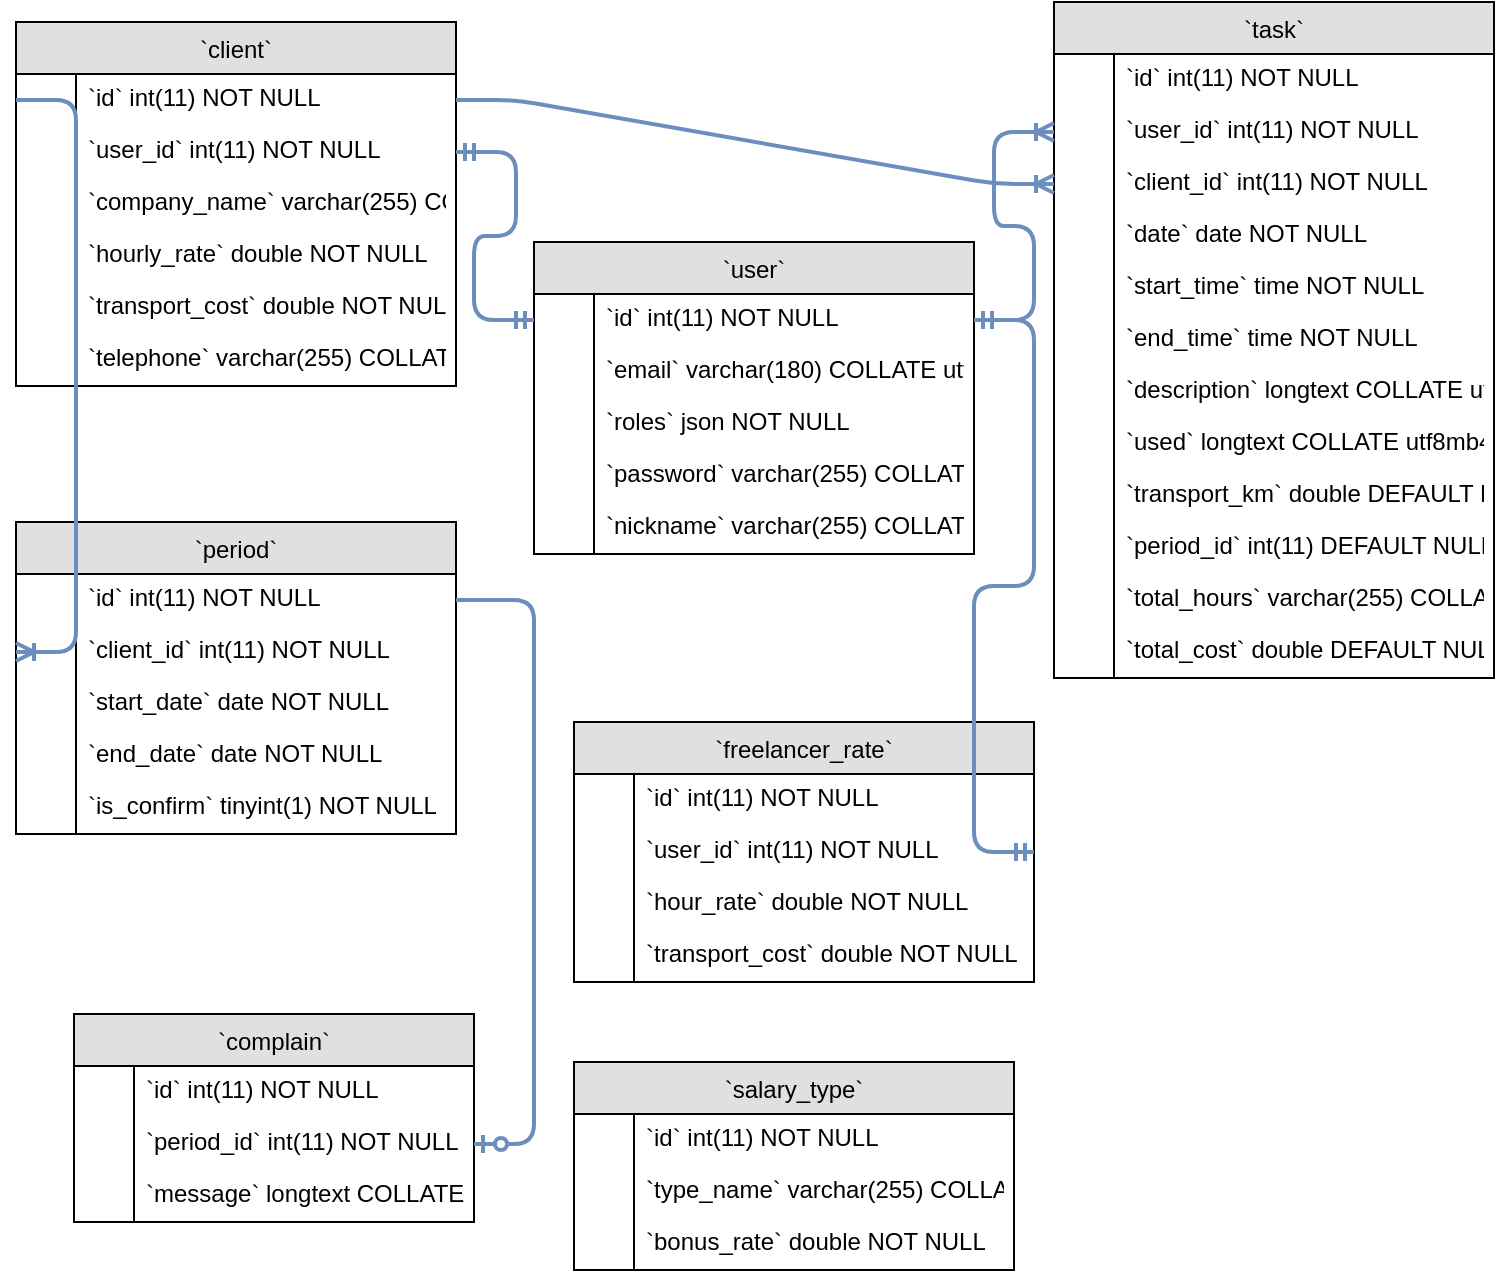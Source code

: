<mxfile version="12.4.8" type="device"><diagram id="jlaPn9Eb051bA6hSdFIF" name="Page-1"><mxGraphModel dx="942" dy="592" grid="1" gridSize="10" guides="1" tooltips="1" connect="1" arrows="1" fold="1" page="1" pageScale="1" pageWidth="827" pageHeight="1169" math="0" shadow="0"><root><mxCell id="0"/><mxCell id="1" parent="0"/><mxCell id="MClKCezD267g3njWrrIX-159" value="`client`" style="swimlane;fontStyle=0;childLayout=stackLayout;horizontal=1;startSize=26;fillColor=#e0e0e0;horizontalStack=0;resizeParent=1;resizeLast=0;collapsible=1;marginBottom=0;swimlaneFillColor=#ffffff;align=center;" parent="1" vertex="1"><mxGeometry x="41" y="50" width="220" height="182" as="geometry"/></mxCell><mxCell id="MClKCezD267g3njWrrIX-160" value="`id` int(11) NOT NULL" style="shape=partialRectangle;top=0;left=0;right=0;bottom=0;align=left;verticalAlign=top;spacingTop=-2;fillColor=none;spacingLeft=34;spacingRight=4;overflow=hidden;rotatable=0;points=[[0,0.5],[1,0.5]];portConstraint=eastwest;dropTarget=0;" parent="MClKCezD267g3njWrrIX-159" vertex="1"><mxGeometry y="26" width="220" height="26" as="geometry"/></mxCell><mxCell id="MClKCezD267g3njWrrIX-161" value="" style="shape=partialRectangle;top=0;left=0;bottom=0;fillColor=none;align=left;verticalAlign=middle;spacingLeft=4;spacingRight=4;overflow=hidden;rotatable=0;points=[];portConstraint=eastwest;part=1;" parent="MClKCezD267g3njWrrIX-160" vertex="1" connectable="0"><mxGeometry width="30" height="26" as="geometry"/></mxCell><mxCell id="MClKCezD267g3njWrrIX-162" value="`user_id` int(11) NOT NULL" style="shape=partialRectangle;top=0;left=0;right=0;bottom=0;align=left;verticalAlign=top;spacingTop=-2;fillColor=none;spacingLeft=34;spacingRight=4;overflow=hidden;rotatable=0;points=[[0,0.5],[1,0.5]];portConstraint=eastwest;dropTarget=0;" parent="MClKCezD267g3njWrrIX-159" vertex="1"><mxGeometry y="52" width="220" height="26" as="geometry"/></mxCell><mxCell id="MClKCezD267g3njWrrIX-163" value="" style="shape=partialRectangle;top=0;left=0;bottom=0;fillColor=none;align=left;verticalAlign=middle;spacingLeft=4;spacingRight=4;overflow=hidden;rotatable=0;points=[];portConstraint=eastwest;part=1;" parent="MClKCezD267g3njWrrIX-162" vertex="1" connectable="0"><mxGeometry width="30" height="26" as="geometry"/></mxCell><mxCell id="MClKCezD267g3njWrrIX-164" value="`company_name` varchar(255) COLLATE utf8mb4_unicode_ci NOT NULL" style="shape=partialRectangle;top=0;left=0;right=0;bottom=0;align=left;verticalAlign=top;spacingTop=-2;fillColor=none;spacingLeft=34;spacingRight=4;overflow=hidden;rotatable=0;points=[[0,0.5],[1,0.5]];portConstraint=eastwest;dropTarget=0;" parent="MClKCezD267g3njWrrIX-159" vertex="1"><mxGeometry y="78" width="220" height="26" as="geometry"/></mxCell><mxCell id="MClKCezD267g3njWrrIX-165" value="" style="shape=partialRectangle;top=0;left=0;bottom=0;fillColor=none;align=left;verticalAlign=middle;spacingLeft=4;spacingRight=4;overflow=hidden;rotatable=0;points=[];portConstraint=eastwest;part=1;" parent="MClKCezD267g3njWrrIX-164" vertex="1" connectable="0"><mxGeometry width="30" height="26" as="geometry"/></mxCell><mxCell id="MClKCezD267g3njWrrIX-166" value="`hourly_rate` double NOT NULL" style="shape=partialRectangle;top=0;left=0;right=0;bottom=0;align=left;verticalAlign=top;spacingTop=-2;fillColor=none;spacingLeft=34;spacingRight=4;overflow=hidden;rotatable=0;points=[[0,0.5],[1,0.5]];portConstraint=eastwest;dropTarget=0;" parent="MClKCezD267g3njWrrIX-159" vertex="1"><mxGeometry y="104" width="220" height="26" as="geometry"/></mxCell><mxCell id="MClKCezD267g3njWrrIX-167" value="" style="shape=partialRectangle;top=0;left=0;bottom=0;fillColor=none;align=left;verticalAlign=middle;spacingLeft=4;spacingRight=4;overflow=hidden;rotatable=0;points=[];portConstraint=eastwest;part=1;" parent="MClKCezD267g3njWrrIX-166" vertex="1" connectable="0"><mxGeometry width="30" height="26" as="geometry"/></mxCell><mxCell id="MClKCezD267g3njWrrIX-168" value="`transport_cost` double NOT NULL" style="shape=partialRectangle;top=0;left=0;right=0;bottom=0;align=left;verticalAlign=top;spacingTop=-2;fillColor=none;spacingLeft=34;spacingRight=4;overflow=hidden;rotatable=0;points=[[0,0.5],[1,0.5]];portConstraint=eastwest;dropTarget=0;" parent="MClKCezD267g3njWrrIX-159" vertex="1"><mxGeometry y="130" width="220" height="26" as="geometry"/></mxCell><mxCell id="MClKCezD267g3njWrrIX-169" value="" style="shape=partialRectangle;top=0;left=0;bottom=0;fillColor=none;align=left;verticalAlign=middle;spacingLeft=4;spacingRight=4;overflow=hidden;rotatable=0;points=[];portConstraint=eastwest;part=1;" parent="MClKCezD267g3njWrrIX-168" vertex="1" connectable="0"><mxGeometry width="30" height="26" as="geometry"/></mxCell><mxCell id="MClKCezD267g3njWrrIX-170" value="`telephone` varchar(255) COLLATE utf8mb4_unicode_ci DEFAULT NULL" style="shape=partialRectangle;top=0;left=0;right=0;bottom=0;align=left;verticalAlign=top;spacingTop=-2;fillColor=none;spacingLeft=34;spacingRight=4;overflow=hidden;rotatable=0;points=[[0,0.5],[1,0.5]];portConstraint=eastwest;dropTarget=0;" parent="MClKCezD267g3njWrrIX-159" vertex="1"><mxGeometry y="156" width="220" height="26" as="geometry"/></mxCell><mxCell id="MClKCezD267g3njWrrIX-171" value="" style="shape=partialRectangle;top=0;left=0;bottom=0;fillColor=none;align=left;verticalAlign=middle;spacingLeft=4;spacingRight=4;overflow=hidden;rotatable=0;points=[];portConstraint=eastwest;part=1;" parent="MClKCezD267g3njWrrIX-170" vertex="1" connectable="0"><mxGeometry width="30" height="26" as="geometry"/></mxCell><mxCell id="MClKCezD267g3njWrrIX-172" value="`complain`" style="swimlane;fontStyle=0;childLayout=stackLayout;horizontal=1;startSize=26;fillColor=#e0e0e0;horizontalStack=0;resizeParent=1;resizeLast=0;collapsible=1;marginBottom=0;swimlaneFillColor=#ffffff;align=center;" parent="1" vertex="1"><mxGeometry x="70" y="546" width="200" height="104" as="geometry"/></mxCell><mxCell id="MClKCezD267g3njWrrIX-173" value="`id` int(11) NOT NULL" style="shape=partialRectangle;top=0;left=0;right=0;bottom=0;align=left;verticalAlign=top;spacingTop=-2;fillColor=none;spacingLeft=34;spacingRight=4;overflow=hidden;rotatable=0;points=[[0,0.5],[1,0.5]];portConstraint=eastwest;dropTarget=0;" parent="MClKCezD267g3njWrrIX-172" vertex="1"><mxGeometry y="26" width="200" height="26" as="geometry"/></mxCell><mxCell id="MClKCezD267g3njWrrIX-174" value="" style="shape=partialRectangle;top=0;left=0;bottom=0;fillColor=none;align=left;verticalAlign=middle;spacingLeft=4;spacingRight=4;overflow=hidden;rotatable=0;points=[];portConstraint=eastwest;part=1;" parent="MClKCezD267g3njWrrIX-173" vertex="1" connectable="0"><mxGeometry width="30" height="26" as="geometry"/></mxCell><mxCell id="MClKCezD267g3njWrrIX-175" value="`period_id` int(11) NOT NULL" style="shape=partialRectangle;top=0;left=0;right=0;bottom=0;align=left;verticalAlign=top;spacingTop=-2;fillColor=none;spacingLeft=34;spacingRight=4;overflow=hidden;rotatable=0;points=[[0,0.5],[1,0.5]];portConstraint=eastwest;dropTarget=0;" parent="MClKCezD267g3njWrrIX-172" vertex="1"><mxGeometry y="52" width="200" height="26" as="geometry"/></mxCell><mxCell id="MClKCezD267g3njWrrIX-176" value="" style="shape=partialRectangle;top=0;left=0;bottom=0;fillColor=none;align=left;verticalAlign=middle;spacingLeft=4;spacingRight=4;overflow=hidden;rotatable=0;points=[];portConstraint=eastwest;part=1;" parent="MClKCezD267g3njWrrIX-175" vertex="1" connectable="0"><mxGeometry width="30" height="26" as="geometry"/></mxCell><mxCell id="MClKCezD267g3njWrrIX-177" value="`message` longtext COLLATE utf8mb4_unicode_ci NOT NULL" style="shape=partialRectangle;top=0;left=0;right=0;bottom=0;align=left;verticalAlign=top;spacingTop=-2;fillColor=none;spacingLeft=34;spacingRight=4;overflow=hidden;rotatable=0;points=[[0,0.5],[1,0.5]];portConstraint=eastwest;dropTarget=0;" parent="MClKCezD267g3njWrrIX-172" vertex="1"><mxGeometry y="78" width="200" height="26" as="geometry"/></mxCell><mxCell id="MClKCezD267g3njWrrIX-178" value="" style="shape=partialRectangle;top=0;left=0;bottom=0;fillColor=none;align=left;verticalAlign=middle;spacingLeft=4;spacingRight=4;overflow=hidden;rotatable=0;points=[];portConstraint=eastwest;part=1;" parent="MClKCezD267g3njWrrIX-177" vertex="1" connectable="0"><mxGeometry width="30" height="26" as="geometry"/></mxCell><mxCell id="MClKCezD267g3njWrrIX-179" value="`freelancer_rate`" style="swimlane;fontStyle=0;childLayout=stackLayout;horizontal=1;startSize=26;fillColor=#e0e0e0;horizontalStack=0;resizeParent=1;resizeLast=0;collapsible=1;marginBottom=0;swimlaneFillColor=#ffffff;align=center;" parent="1" vertex="1"><mxGeometry x="320" y="400" width="230" height="130" as="geometry"/></mxCell><mxCell id="MClKCezD267g3njWrrIX-180" value="`id` int(11) NOT NULL" style="shape=partialRectangle;top=0;left=0;right=0;bottom=0;align=left;verticalAlign=top;spacingTop=-2;fillColor=none;spacingLeft=34;spacingRight=4;overflow=hidden;rotatable=0;points=[[0,0.5],[1,0.5]];portConstraint=eastwest;dropTarget=0;" parent="MClKCezD267g3njWrrIX-179" vertex="1"><mxGeometry y="26" width="230" height="26" as="geometry"/></mxCell><mxCell id="MClKCezD267g3njWrrIX-181" value="" style="shape=partialRectangle;top=0;left=0;bottom=0;fillColor=none;align=left;verticalAlign=middle;spacingLeft=4;spacingRight=4;overflow=hidden;rotatable=0;points=[];portConstraint=eastwest;part=1;" parent="MClKCezD267g3njWrrIX-180" vertex="1" connectable="0"><mxGeometry width="30" height="26" as="geometry"/></mxCell><mxCell id="MClKCezD267g3njWrrIX-182" value="`user_id` int(11) NOT NULL" style="shape=partialRectangle;top=0;left=0;right=0;bottom=0;align=left;verticalAlign=top;spacingTop=-2;fillColor=none;spacingLeft=34;spacingRight=4;overflow=hidden;rotatable=0;points=[[0,0.5],[1,0.5]];portConstraint=eastwest;dropTarget=0;" parent="MClKCezD267g3njWrrIX-179" vertex="1"><mxGeometry y="52" width="230" height="26" as="geometry"/></mxCell><mxCell id="MClKCezD267g3njWrrIX-183" value="" style="shape=partialRectangle;top=0;left=0;bottom=0;fillColor=none;align=left;verticalAlign=middle;spacingLeft=4;spacingRight=4;overflow=hidden;rotatable=0;points=[];portConstraint=eastwest;part=1;" parent="MClKCezD267g3njWrrIX-182" vertex="1" connectable="0"><mxGeometry width="30" height="26" as="geometry"/></mxCell><mxCell id="MClKCezD267g3njWrrIX-184" value="`hour_rate` double NOT NULL" style="shape=partialRectangle;top=0;left=0;right=0;bottom=0;align=left;verticalAlign=top;spacingTop=-2;fillColor=none;spacingLeft=34;spacingRight=4;overflow=hidden;rotatable=0;points=[[0,0.5],[1,0.5]];portConstraint=eastwest;dropTarget=0;" parent="MClKCezD267g3njWrrIX-179" vertex="1"><mxGeometry y="78" width="230" height="26" as="geometry"/></mxCell><mxCell id="MClKCezD267g3njWrrIX-185" value="" style="shape=partialRectangle;top=0;left=0;bottom=0;fillColor=none;align=left;verticalAlign=middle;spacingLeft=4;spacingRight=4;overflow=hidden;rotatable=0;points=[];portConstraint=eastwest;part=1;" parent="MClKCezD267g3njWrrIX-184" vertex="1" connectable="0"><mxGeometry width="30" height="26" as="geometry"/></mxCell><mxCell id="MClKCezD267g3njWrrIX-186" value="`transport_cost` double NOT NULL" style="shape=partialRectangle;top=0;left=0;right=0;bottom=0;align=left;verticalAlign=top;spacingTop=-2;fillColor=none;spacingLeft=34;spacingRight=4;overflow=hidden;rotatable=0;points=[[0,0.5],[1,0.5]];portConstraint=eastwest;dropTarget=0;" parent="MClKCezD267g3njWrrIX-179" vertex="1"><mxGeometry y="104" width="230" height="26" as="geometry"/></mxCell><mxCell id="MClKCezD267g3njWrrIX-187" value="" style="shape=partialRectangle;top=0;left=0;bottom=0;fillColor=none;align=left;verticalAlign=middle;spacingLeft=4;spacingRight=4;overflow=hidden;rotatable=0;points=[];portConstraint=eastwest;part=1;" parent="MClKCezD267g3njWrrIX-186" vertex="1" connectable="0"><mxGeometry width="30" height="26" as="geometry"/></mxCell><mxCell id="MClKCezD267g3njWrrIX-193" value="`period`" style="swimlane;fontStyle=0;childLayout=stackLayout;horizontal=1;startSize=26;fillColor=#e0e0e0;horizontalStack=0;resizeParent=1;resizeLast=0;collapsible=1;marginBottom=0;swimlaneFillColor=#ffffff;align=center;" parent="1" vertex="1"><mxGeometry x="41" y="300" width="220" height="156" as="geometry"/></mxCell><mxCell id="MClKCezD267g3njWrrIX-194" value="`id` int(11) NOT NULL" style="shape=partialRectangle;top=0;left=0;right=0;bottom=0;align=left;verticalAlign=top;spacingTop=-2;fillColor=none;spacingLeft=34;spacingRight=4;overflow=hidden;rotatable=0;points=[[0,0.5],[1,0.5]];portConstraint=eastwest;dropTarget=0;" parent="MClKCezD267g3njWrrIX-193" vertex="1"><mxGeometry y="26" width="220" height="26" as="geometry"/></mxCell><mxCell id="MClKCezD267g3njWrrIX-195" value="" style="shape=partialRectangle;top=0;left=0;bottom=0;fillColor=none;align=left;verticalAlign=middle;spacingLeft=4;spacingRight=4;overflow=hidden;rotatable=0;points=[];portConstraint=eastwest;part=1;" parent="MClKCezD267g3njWrrIX-194" vertex="1" connectable="0"><mxGeometry width="30" height="26" as="geometry"/></mxCell><mxCell id="MClKCezD267g3njWrrIX-196" value="`client_id` int(11) NOT NULL" style="shape=partialRectangle;top=0;left=0;right=0;bottom=0;align=left;verticalAlign=top;spacingTop=-2;fillColor=none;spacingLeft=34;spacingRight=4;overflow=hidden;rotatable=0;points=[[0,0.5],[1,0.5]];portConstraint=eastwest;dropTarget=0;" parent="MClKCezD267g3njWrrIX-193" vertex="1"><mxGeometry y="52" width="220" height="26" as="geometry"/></mxCell><mxCell id="MClKCezD267g3njWrrIX-197" value="" style="shape=partialRectangle;top=0;left=0;bottom=0;fillColor=none;align=left;verticalAlign=middle;spacingLeft=4;spacingRight=4;overflow=hidden;rotatable=0;points=[];portConstraint=eastwest;part=1;" parent="MClKCezD267g3njWrrIX-196" vertex="1" connectable="0"><mxGeometry width="30" height="26" as="geometry"/></mxCell><mxCell id="MClKCezD267g3njWrrIX-198" value="`start_date` date NOT NULL" style="shape=partialRectangle;top=0;left=0;right=0;bottom=0;align=left;verticalAlign=top;spacingTop=-2;fillColor=none;spacingLeft=34;spacingRight=4;overflow=hidden;rotatable=0;points=[[0,0.5],[1,0.5]];portConstraint=eastwest;dropTarget=0;" parent="MClKCezD267g3njWrrIX-193" vertex="1"><mxGeometry y="78" width="220" height="26" as="geometry"/></mxCell><mxCell id="MClKCezD267g3njWrrIX-199" value="" style="shape=partialRectangle;top=0;left=0;bottom=0;fillColor=none;align=left;verticalAlign=middle;spacingLeft=4;spacingRight=4;overflow=hidden;rotatable=0;points=[];portConstraint=eastwest;part=1;" parent="MClKCezD267g3njWrrIX-198" vertex="1" connectable="0"><mxGeometry width="30" height="26" as="geometry"/></mxCell><mxCell id="MClKCezD267g3njWrrIX-200" value="`end_date` date NOT NULL" style="shape=partialRectangle;top=0;left=0;right=0;bottom=0;align=left;verticalAlign=top;spacingTop=-2;fillColor=none;spacingLeft=34;spacingRight=4;overflow=hidden;rotatable=0;points=[[0,0.5],[1,0.5]];portConstraint=eastwest;dropTarget=0;" parent="MClKCezD267g3njWrrIX-193" vertex="1"><mxGeometry y="104" width="220" height="26" as="geometry"/></mxCell><mxCell id="MClKCezD267g3njWrrIX-201" value="" style="shape=partialRectangle;top=0;left=0;bottom=0;fillColor=none;align=left;verticalAlign=middle;spacingLeft=4;spacingRight=4;overflow=hidden;rotatable=0;points=[];portConstraint=eastwest;part=1;" parent="MClKCezD267g3njWrrIX-200" vertex="1" connectable="0"><mxGeometry width="30" height="26" as="geometry"/></mxCell><mxCell id="MClKCezD267g3njWrrIX-202" value="`is_confirm` tinyint(1) NOT NULL" style="shape=partialRectangle;top=0;left=0;right=0;bottom=0;align=left;verticalAlign=top;spacingTop=-2;fillColor=none;spacingLeft=34;spacingRight=4;overflow=hidden;rotatable=0;points=[[0,0.5],[1,0.5]];portConstraint=eastwest;dropTarget=0;" parent="MClKCezD267g3njWrrIX-193" vertex="1"><mxGeometry y="130" width="220" height="26" as="geometry"/></mxCell><mxCell id="MClKCezD267g3njWrrIX-203" value="" style="shape=partialRectangle;top=0;left=0;bottom=0;fillColor=none;align=left;verticalAlign=middle;spacingLeft=4;spacingRight=4;overflow=hidden;rotatable=0;points=[];portConstraint=eastwest;part=1;" parent="MClKCezD267g3njWrrIX-202" vertex="1" connectable="0"><mxGeometry width="30" height="26" as="geometry"/></mxCell><mxCell id="MClKCezD267g3njWrrIX-204" value="`salary_type`" style="swimlane;fontStyle=0;childLayout=stackLayout;horizontal=1;startSize=26;fillColor=#e0e0e0;horizontalStack=0;resizeParent=1;resizeLast=0;collapsible=1;marginBottom=0;swimlaneFillColor=#ffffff;align=center;" parent="1" vertex="1"><mxGeometry x="320" y="570" width="220" height="104" as="geometry"/></mxCell><mxCell id="MClKCezD267g3njWrrIX-205" value="`id` int(11) NOT NULL" style="shape=partialRectangle;top=0;left=0;right=0;bottom=0;align=left;verticalAlign=top;spacingTop=-2;fillColor=none;spacingLeft=34;spacingRight=4;overflow=hidden;rotatable=0;points=[[0,0.5],[1,0.5]];portConstraint=eastwest;dropTarget=0;" parent="MClKCezD267g3njWrrIX-204" vertex="1"><mxGeometry y="26" width="220" height="26" as="geometry"/></mxCell><mxCell id="MClKCezD267g3njWrrIX-206" value="" style="shape=partialRectangle;top=0;left=0;bottom=0;fillColor=none;align=left;verticalAlign=middle;spacingLeft=4;spacingRight=4;overflow=hidden;rotatable=0;points=[];portConstraint=eastwest;part=1;" parent="MClKCezD267g3njWrrIX-205" vertex="1" connectable="0"><mxGeometry width="30" height="26" as="geometry"/></mxCell><mxCell id="MClKCezD267g3njWrrIX-207" value="`type_name` varchar(255) COLLATE utf8mb4_unicode_ci NOT NULL" style="shape=partialRectangle;top=0;left=0;right=0;bottom=0;align=left;verticalAlign=top;spacingTop=-2;fillColor=none;spacingLeft=34;spacingRight=4;overflow=hidden;rotatable=0;points=[[0,0.5],[1,0.5]];portConstraint=eastwest;dropTarget=0;" parent="MClKCezD267g3njWrrIX-204" vertex="1"><mxGeometry y="52" width="220" height="26" as="geometry"/></mxCell><mxCell id="MClKCezD267g3njWrrIX-208" value="" style="shape=partialRectangle;top=0;left=0;bottom=0;fillColor=none;align=left;verticalAlign=middle;spacingLeft=4;spacingRight=4;overflow=hidden;rotatable=0;points=[];portConstraint=eastwest;part=1;" parent="MClKCezD267g3njWrrIX-207" vertex="1" connectable="0"><mxGeometry width="30" height="26" as="geometry"/></mxCell><mxCell id="MClKCezD267g3njWrrIX-209" value="`bonus_rate` double NOT NULL" style="shape=partialRectangle;top=0;left=0;right=0;bottom=0;align=left;verticalAlign=top;spacingTop=-2;fillColor=none;spacingLeft=34;spacingRight=4;overflow=hidden;rotatable=0;points=[[0,0.5],[1,0.5]];portConstraint=eastwest;dropTarget=0;" parent="MClKCezD267g3njWrrIX-204" vertex="1"><mxGeometry y="78" width="220" height="26" as="geometry"/></mxCell><mxCell id="MClKCezD267g3njWrrIX-210" value="" style="shape=partialRectangle;top=0;left=0;bottom=0;fillColor=none;align=left;verticalAlign=middle;spacingLeft=4;spacingRight=4;overflow=hidden;rotatable=0;points=[];portConstraint=eastwest;part=1;" parent="MClKCezD267g3njWrrIX-209" vertex="1" connectable="0"><mxGeometry width="30" height="26" as="geometry"/></mxCell><mxCell id="MClKCezD267g3njWrrIX-211" value="`task`" style="swimlane;fontStyle=0;childLayout=stackLayout;horizontal=1;startSize=26;fillColor=#e0e0e0;horizontalStack=0;resizeParent=1;resizeLast=0;collapsible=1;marginBottom=0;swimlaneFillColor=#ffffff;align=center;" parent="1" vertex="1"><mxGeometry x="560" y="40" width="220" height="338" as="geometry"/></mxCell><mxCell id="MClKCezD267g3njWrrIX-212" value="`id` int(11) NOT NULL" style="shape=partialRectangle;top=0;left=0;right=0;bottom=0;align=left;verticalAlign=top;spacingTop=-2;fillColor=none;spacingLeft=34;spacingRight=4;overflow=hidden;rotatable=0;points=[[0,0.5],[1,0.5]];portConstraint=eastwest;dropTarget=0;" parent="MClKCezD267g3njWrrIX-211" vertex="1"><mxGeometry y="26" width="220" height="26" as="geometry"/></mxCell><mxCell id="MClKCezD267g3njWrrIX-213" value="" style="shape=partialRectangle;top=0;left=0;bottom=0;fillColor=none;align=left;verticalAlign=middle;spacingLeft=4;spacingRight=4;overflow=hidden;rotatable=0;points=[];portConstraint=eastwest;part=1;" parent="MClKCezD267g3njWrrIX-212" vertex="1" connectable="0"><mxGeometry width="30" height="26" as="geometry"/></mxCell><mxCell id="MClKCezD267g3njWrrIX-214" value="`user_id` int(11) NOT NULL" style="shape=partialRectangle;top=0;left=0;right=0;bottom=0;align=left;verticalAlign=top;spacingTop=-2;fillColor=none;spacingLeft=34;spacingRight=4;overflow=hidden;rotatable=0;points=[[0,0.5],[1,0.5]];portConstraint=eastwest;dropTarget=0;" parent="MClKCezD267g3njWrrIX-211" vertex="1"><mxGeometry y="52" width="220" height="26" as="geometry"/></mxCell><mxCell id="MClKCezD267g3njWrrIX-215" value="" style="shape=partialRectangle;top=0;left=0;bottom=0;fillColor=none;align=left;verticalAlign=middle;spacingLeft=4;spacingRight=4;overflow=hidden;rotatable=0;points=[];portConstraint=eastwest;part=1;" parent="MClKCezD267g3njWrrIX-214" vertex="1" connectable="0"><mxGeometry width="30" height="26" as="geometry"/></mxCell><mxCell id="MClKCezD267g3njWrrIX-216" value="`client_id` int(11) NOT NULL" style="shape=partialRectangle;top=0;left=0;right=0;bottom=0;align=left;verticalAlign=top;spacingTop=-2;fillColor=none;spacingLeft=34;spacingRight=4;overflow=hidden;rotatable=0;points=[[0,0.5],[1,0.5]];portConstraint=eastwest;dropTarget=0;" parent="MClKCezD267g3njWrrIX-211" vertex="1"><mxGeometry y="78" width="220" height="26" as="geometry"/></mxCell><mxCell id="MClKCezD267g3njWrrIX-217" value="" style="shape=partialRectangle;top=0;left=0;bottom=0;fillColor=none;align=left;verticalAlign=middle;spacingLeft=4;spacingRight=4;overflow=hidden;rotatable=0;points=[];portConstraint=eastwest;part=1;" parent="MClKCezD267g3njWrrIX-216" vertex="1" connectable="0"><mxGeometry width="30" height="26" as="geometry"/></mxCell><mxCell id="MClKCezD267g3njWrrIX-218" value="`date` date NOT NULL" style="shape=partialRectangle;top=0;left=0;right=0;bottom=0;align=left;verticalAlign=top;spacingTop=-2;fillColor=none;spacingLeft=34;spacingRight=4;overflow=hidden;rotatable=0;points=[[0,0.5],[1,0.5]];portConstraint=eastwest;dropTarget=0;" parent="MClKCezD267g3njWrrIX-211" vertex="1"><mxGeometry y="104" width="220" height="26" as="geometry"/></mxCell><mxCell id="MClKCezD267g3njWrrIX-219" value="" style="shape=partialRectangle;top=0;left=0;bottom=0;fillColor=none;align=left;verticalAlign=middle;spacingLeft=4;spacingRight=4;overflow=hidden;rotatable=0;points=[];portConstraint=eastwest;part=1;" parent="MClKCezD267g3njWrrIX-218" vertex="1" connectable="0"><mxGeometry width="30" height="26" as="geometry"/></mxCell><mxCell id="MClKCezD267g3njWrrIX-220" value="`start_time` time NOT NULL" style="shape=partialRectangle;top=0;left=0;right=0;bottom=0;align=left;verticalAlign=top;spacingTop=-2;fillColor=none;spacingLeft=34;spacingRight=4;overflow=hidden;rotatable=0;points=[[0,0.5],[1,0.5]];portConstraint=eastwest;dropTarget=0;" parent="MClKCezD267g3njWrrIX-211" vertex="1"><mxGeometry y="130" width="220" height="26" as="geometry"/></mxCell><mxCell id="MClKCezD267g3njWrrIX-221" value="" style="shape=partialRectangle;top=0;left=0;bottom=0;fillColor=none;align=left;verticalAlign=middle;spacingLeft=4;spacingRight=4;overflow=hidden;rotatable=0;points=[];portConstraint=eastwest;part=1;" parent="MClKCezD267g3njWrrIX-220" vertex="1" connectable="0"><mxGeometry width="30" height="26" as="geometry"/></mxCell><mxCell id="MClKCezD267g3njWrrIX-222" value="`end_time` time NOT NULL" style="shape=partialRectangle;top=0;left=0;right=0;bottom=0;align=left;verticalAlign=top;spacingTop=-2;fillColor=none;spacingLeft=34;spacingRight=4;overflow=hidden;rotatable=0;points=[[0,0.5],[1,0.5]];portConstraint=eastwest;dropTarget=0;" parent="MClKCezD267g3njWrrIX-211" vertex="1"><mxGeometry y="156" width="220" height="26" as="geometry"/></mxCell><mxCell id="MClKCezD267g3njWrrIX-223" value="" style="shape=partialRectangle;top=0;left=0;bottom=0;fillColor=none;align=left;verticalAlign=middle;spacingLeft=4;spacingRight=4;overflow=hidden;rotatable=0;points=[];portConstraint=eastwest;part=1;" parent="MClKCezD267g3njWrrIX-222" vertex="1" connectable="0"><mxGeometry width="30" height="26" as="geometry"/></mxCell><mxCell id="MClKCezD267g3njWrrIX-224" value="`description` longtext COLLATE utf8mb4_unicode_ci NOT NULL" style="shape=partialRectangle;top=0;left=0;right=0;bottom=0;align=left;verticalAlign=top;spacingTop=-2;fillColor=none;spacingLeft=34;spacingRight=4;overflow=hidden;rotatable=0;points=[[0,0.5],[1,0.5]];portConstraint=eastwest;dropTarget=0;" parent="MClKCezD267g3njWrrIX-211" vertex="1"><mxGeometry y="182" width="220" height="26" as="geometry"/></mxCell><mxCell id="MClKCezD267g3njWrrIX-225" value="" style="shape=partialRectangle;top=0;left=0;bottom=0;fillColor=none;align=left;verticalAlign=middle;spacingLeft=4;spacingRight=4;overflow=hidden;rotatable=0;points=[];portConstraint=eastwest;part=1;" parent="MClKCezD267g3njWrrIX-224" vertex="1" connectable="0"><mxGeometry width="30" height="26" as="geometry"/></mxCell><mxCell id="MClKCezD267g3njWrrIX-226" value="`used` longtext COLLATE utf8mb4_unicode_ci" style="shape=partialRectangle;top=0;left=0;right=0;bottom=0;align=left;verticalAlign=top;spacingTop=-2;fillColor=none;spacingLeft=34;spacingRight=4;overflow=hidden;rotatable=0;points=[[0,0.5],[1,0.5]];portConstraint=eastwest;dropTarget=0;" parent="MClKCezD267g3njWrrIX-211" vertex="1"><mxGeometry y="208" width="220" height="26" as="geometry"/></mxCell><mxCell id="MClKCezD267g3njWrrIX-227" value="" style="shape=partialRectangle;top=0;left=0;bottom=0;fillColor=none;align=left;verticalAlign=middle;spacingLeft=4;spacingRight=4;overflow=hidden;rotatable=0;points=[];portConstraint=eastwest;part=1;" parent="MClKCezD267g3njWrrIX-226" vertex="1" connectable="0"><mxGeometry width="30" height="26" as="geometry"/></mxCell><mxCell id="MClKCezD267g3njWrrIX-228" value="`transport_km` double DEFAULT NULL" style="shape=partialRectangle;top=0;left=0;right=0;bottom=0;align=left;verticalAlign=top;spacingTop=-2;fillColor=none;spacingLeft=34;spacingRight=4;overflow=hidden;rotatable=0;points=[[0,0.5],[1,0.5]];portConstraint=eastwest;dropTarget=0;" parent="MClKCezD267g3njWrrIX-211" vertex="1"><mxGeometry y="234" width="220" height="26" as="geometry"/></mxCell><mxCell id="MClKCezD267g3njWrrIX-229" value="" style="shape=partialRectangle;top=0;left=0;bottom=0;fillColor=none;align=left;verticalAlign=middle;spacingLeft=4;spacingRight=4;overflow=hidden;rotatable=0;points=[];portConstraint=eastwest;part=1;" parent="MClKCezD267g3njWrrIX-228" vertex="1" connectable="0"><mxGeometry width="30" height="26" as="geometry"/></mxCell><mxCell id="MClKCezD267g3njWrrIX-230" value="`period_id` int(11) DEFAULT NULL" style="shape=partialRectangle;top=0;left=0;right=0;bottom=0;align=left;verticalAlign=top;spacingTop=-2;fillColor=none;spacingLeft=34;spacingRight=4;overflow=hidden;rotatable=0;points=[[0,0.5],[1,0.5]];portConstraint=eastwest;dropTarget=0;" parent="MClKCezD267g3njWrrIX-211" vertex="1"><mxGeometry y="260" width="220" height="26" as="geometry"/></mxCell><mxCell id="MClKCezD267g3njWrrIX-231" value="" style="shape=partialRectangle;top=0;left=0;bottom=0;fillColor=none;align=left;verticalAlign=middle;spacingLeft=4;spacingRight=4;overflow=hidden;rotatable=0;points=[];portConstraint=eastwest;part=1;" parent="MClKCezD267g3njWrrIX-230" vertex="1" connectable="0"><mxGeometry width="30" height="26" as="geometry"/></mxCell><mxCell id="MClKCezD267g3njWrrIX-232" value="`total_hours` varchar(255) COLLATE utf8mb4_unicode_ci DEFAULT NULL" style="shape=partialRectangle;top=0;left=0;right=0;bottom=0;align=left;verticalAlign=top;spacingTop=-2;fillColor=none;spacingLeft=34;spacingRight=4;overflow=hidden;rotatable=0;points=[[0,0.5],[1,0.5]];portConstraint=eastwest;dropTarget=0;" parent="MClKCezD267g3njWrrIX-211" vertex="1"><mxGeometry y="286" width="220" height="26" as="geometry"/></mxCell><mxCell id="MClKCezD267g3njWrrIX-233" value="" style="shape=partialRectangle;top=0;left=0;bottom=0;fillColor=none;align=left;verticalAlign=middle;spacingLeft=4;spacingRight=4;overflow=hidden;rotatable=0;points=[];portConstraint=eastwest;part=1;" parent="MClKCezD267g3njWrrIX-232" vertex="1" connectable="0"><mxGeometry width="30" height="26" as="geometry"/></mxCell><mxCell id="MClKCezD267g3njWrrIX-234" value="`total_cost` double DEFAULT NULL" style="shape=partialRectangle;top=0;left=0;right=0;bottom=0;align=left;verticalAlign=top;spacingTop=-2;fillColor=none;spacingLeft=34;spacingRight=4;overflow=hidden;rotatable=0;points=[[0,0.5],[1,0.5]];portConstraint=eastwest;dropTarget=0;" parent="MClKCezD267g3njWrrIX-211" vertex="1"><mxGeometry y="312" width="220" height="26" as="geometry"/></mxCell><mxCell id="MClKCezD267g3njWrrIX-235" value="" style="shape=partialRectangle;top=0;left=0;bottom=0;fillColor=none;align=left;verticalAlign=middle;spacingLeft=4;spacingRight=4;overflow=hidden;rotatable=0;points=[];portConstraint=eastwest;part=1;" parent="MClKCezD267g3njWrrIX-234" vertex="1" connectable="0"><mxGeometry width="30" height="26" as="geometry"/></mxCell><mxCell id="MClKCezD267g3njWrrIX-236" value="`user`" style="swimlane;fontStyle=0;childLayout=stackLayout;horizontal=1;startSize=26;fillColor=#e0e0e0;horizontalStack=0;resizeParent=1;resizeLast=0;collapsible=1;marginBottom=0;swimlaneFillColor=#ffffff;align=center;" parent="1" vertex="1"><mxGeometry x="300" y="160" width="220" height="156" as="geometry"/></mxCell><mxCell id="MClKCezD267g3njWrrIX-237" value="`id` int(11) NOT NULL" style="shape=partialRectangle;top=0;left=0;right=0;bottom=0;align=left;verticalAlign=top;spacingTop=-2;fillColor=none;spacingLeft=34;spacingRight=4;overflow=hidden;rotatable=0;points=[[0,0.5],[1,0.5]];portConstraint=eastwest;dropTarget=0;" parent="MClKCezD267g3njWrrIX-236" vertex="1"><mxGeometry y="26" width="220" height="26" as="geometry"/></mxCell><mxCell id="MClKCezD267g3njWrrIX-238" value="" style="shape=partialRectangle;top=0;left=0;bottom=0;fillColor=none;align=left;verticalAlign=middle;spacingLeft=4;spacingRight=4;overflow=hidden;rotatable=0;points=[];portConstraint=eastwest;part=1;" parent="MClKCezD267g3njWrrIX-237" vertex="1" connectable="0"><mxGeometry width="30" height="26" as="geometry"/></mxCell><mxCell id="MClKCezD267g3njWrrIX-239" value="`email` varchar(180) COLLATE utf8mb4_unicode_ci NOT NULL" style="shape=partialRectangle;top=0;left=0;right=0;bottom=0;align=left;verticalAlign=top;spacingTop=-2;fillColor=none;spacingLeft=34;spacingRight=4;overflow=hidden;rotatable=0;points=[[0,0.5],[1,0.5]];portConstraint=eastwest;dropTarget=0;" parent="MClKCezD267g3njWrrIX-236" vertex="1"><mxGeometry y="52" width="220" height="26" as="geometry"/></mxCell><mxCell id="MClKCezD267g3njWrrIX-240" value="" style="shape=partialRectangle;top=0;left=0;bottom=0;fillColor=none;align=left;verticalAlign=middle;spacingLeft=4;spacingRight=4;overflow=hidden;rotatable=0;points=[];portConstraint=eastwest;part=1;" parent="MClKCezD267g3njWrrIX-239" vertex="1" connectable="0"><mxGeometry width="30" height="26" as="geometry"/></mxCell><mxCell id="MClKCezD267g3njWrrIX-241" value="`roles` json NOT NULL" style="shape=partialRectangle;top=0;left=0;right=0;bottom=0;align=left;verticalAlign=top;spacingTop=-2;fillColor=none;spacingLeft=34;spacingRight=4;overflow=hidden;rotatable=0;points=[[0,0.5],[1,0.5]];portConstraint=eastwest;dropTarget=0;" parent="MClKCezD267g3njWrrIX-236" vertex="1"><mxGeometry y="78" width="220" height="26" as="geometry"/></mxCell><mxCell id="MClKCezD267g3njWrrIX-242" value="" style="shape=partialRectangle;top=0;left=0;bottom=0;fillColor=none;align=left;verticalAlign=middle;spacingLeft=4;spacingRight=4;overflow=hidden;rotatable=0;points=[];portConstraint=eastwest;part=1;" parent="MClKCezD267g3njWrrIX-241" vertex="1" connectable="0"><mxGeometry width="30" height="26" as="geometry"/></mxCell><mxCell id="MClKCezD267g3njWrrIX-243" value="`password` varchar(255) COLLATE utf8mb4_unicode_ci NOT NULL" style="shape=partialRectangle;top=0;left=0;right=0;bottom=0;align=left;verticalAlign=top;spacingTop=-2;fillColor=none;spacingLeft=34;spacingRight=4;overflow=hidden;rotatable=0;points=[[0,0.5],[1,0.5]];portConstraint=eastwest;dropTarget=0;" parent="MClKCezD267g3njWrrIX-236" vertex="1"><mxGeometry y="104" width="220" height="26" as="geometry"/></mxCell><mxCell id="MClKCezD267g3njWrrIX-244" value="" style="shape=partialRectangle;top=0;left=0;bottom=0;fillColor=none;align=left;verticalAlign=middle;spacingLeft=4;spacingRight=4;overflow=hidden;rotatable=0;points=[];portConstraint=eastwest;part=1;" parent="MClKCezD267g3njWrrIX-243" vertex="1" connectable="0"><mxGeometry width="30" height="26" as="geometry"/></mxCell><mxCell id="MClKCezD267g3njWrrIX-247" value="`nickname` varchar(255) COLLATE utf8mb4_unicode_ci DEFAULT NULL" style="shape=partialRectangle;top=0;left=0;right=0;bottom=0;align=left;verticalAlign=top;spacingTop=-2;fillColor=none;spacingLeft=34;spacingRight=4;overflow=hidden;rotatable=0;points=[[0,0.5],[1,0.5]];portConstraint=eastwest;dropTarget=0;" parent="MClKCezD267g3njWrrIX-236" vertex="1"><mxGeometry y="130" width="220" height="26" as="geometry"/></mxCell><mxCell id="MClKCezD267g3njWrrIX-248" value="" style="shape=partialRectangle;top=0;left=0;bottom=0;fillColor=none;align=left;verticalAlign=middle;spacingLeft=4;spacingRight=4;overflow=hidden;rotatable=0;points=[];portConstraint=eastwest;part=1;" parent="MClKCezD267g3njWrrIX-247" vertex="1" connectable="0"><mxGeometry width="30" height="26" as="geometry"/></mxCell><mxCell id="K4LHZdZr04sSoevD-2vc-1" value="" style="edgeStyle=entityRelationEdgeStyle;fontSize=12;html=1;endArrow=ERmandOne;startArrow=ERmandOne;entryX=0;entryY=0.5;entryDx=0;entryDy=0;fillColor=#dae8fc;strokeColor=#6c8ebf;strokeWidth=2;" edge="1" parent="1" source="MClKCezD267g3njWrrIX-162" target="MClKCezD267g3njWrrIX-237"><mxGeometry width="100" height="100" relative="1" as="geometry"><mxPoint x="120" y="350" as="sourcePoint"/><mxPoint x="300" y="190" as="targetPoint"/></mxGeometry></mxCell><mxCell id="K4LHZdZr04sSoevD-2vc-2" value="" style="edgeStyle=entityRelationEdgeStyle;fontSize=12;html=1;endArrow=ERoneToMany;entryX=0;entryY=0.5;entryDx=0;entryDy=0;fillColor=#dae8fc;strokeColor=#6c8ebf;strokeWidth=2;" edge="1" parent="1" source="MClKCezD267g3njWrrIX-237" target="MClKCezD267g3njWrrIX-214"><mxGeometry width="100" height="100" relative="1" as="geometry"><mxPoint x="520" y="192" as="sourcePoint"/><mxPoint x="620" y="92" as="targetPoint"/></mxGeometry></mxCell><mxCell id="K4LHZdZr04sSoevD-2vc-3" value="" style="edgeStyle=entityRelationEdgeStyle;fontSize=12;html=1;endArrow=ERoneToMany;exitX=1;exitY=0.5;exitDx=0;exitDy=0;entryX=0;entryY=0.5;entryDx=0;entryDy=0;fillColor=#dae8fc;strokeColor=#6c8ebf;strokeWidth=2;" edge="1" parent="1" source="MClKCezD267g3njWrrIX-160" target="MClKCezD267g3njWrrIX-216"><mxGeometry width="100" height="100" relative="1" as="geometry"><mxPoint x="280" y="80" as="sourcePoint"/><mxPoint x="380" y="-20" as="targetPoint"/></mxGeometry></mxCell><mxCell id="K4LHZdZr04sSoevD-2vc-4" value="" style="edgeStyle=entityRelationEdgeStyle;fontSize=12;html=1;endArrow=ERmandOne;startArrow=ERmandOne;entryX=1;entryY=0.5;entryDx=0;entryDy=0;exitX=1;exitY=0.5;exitDx=0;exitDy=0;fillColor=#dae8fc;strokeColor=#6c8ebf;strokeWidth=2;" edge="1" parent="1" source="MClKCezD267g3njWrrIX-237" target="MClKCezD267g3njWrrIX-182"><mxGeometry width="100" height="100" relative="1" as="geometry"><mxPoint x="570" y="570" as="sourcePoint"/><mxPoint x="670" y="470" as="targetPoint"/></mxGeometry></mxCell><mxCell id="K4LHZdZr04sSoevD-2vc-5" value="" style="edgeStyle=entityRelationEdgeStyle;fontSize=12;html=1;endArrow=ERoneToMany;entryX=0;entryY=0.5;entryDx=0;entryDy=0;exitX=0;exitY=0.5;exitDx=0;exitDy=0;rounded=1;jumpStyle=none;fillColor=#dae8fc;strokeColor=#6c8ebf;strokeWidth=2;" edge="1" parent="1" source="MClKCezD267g3njWrrIX-160" target="MClKCezD267g3njWrrIX-196"><mxGeometry width="100" height="100" relative="1" as="geometry"><mxPoint x="10" y="190" as="sourcePoint"/><mxPoint x="30" y="440" as="targetPoint"/></mxGeometry></mxCell><mxCell id="K4LHZdZr04sSoevD-2vc-6" value="" style="edgeStyle=entityRelationEdgeStyle;fontSize=12;html=1;endArrow=ERzeroToOne;endFill=1;strokeWidth=2;exitX=1;exitY=0.5;exitDx=0;exitDy=0;fillColor=#dae8fc;strokeColor=#6c8ebf;" edge="1" parent="1" source="MClKCezD267g3njWrrIX-194" target="MClKCezD267g3njWrrIX-175"><mxGeometry width="100" height="100" relative="1" as="geometry"><mxPoint x="10" y="800" as="sourcePoint"/><mxPoint x="110" y="700" as="targetPoint"/></mxGeometry></mxCell></root></mxGraphModel></diagram></mxfile>